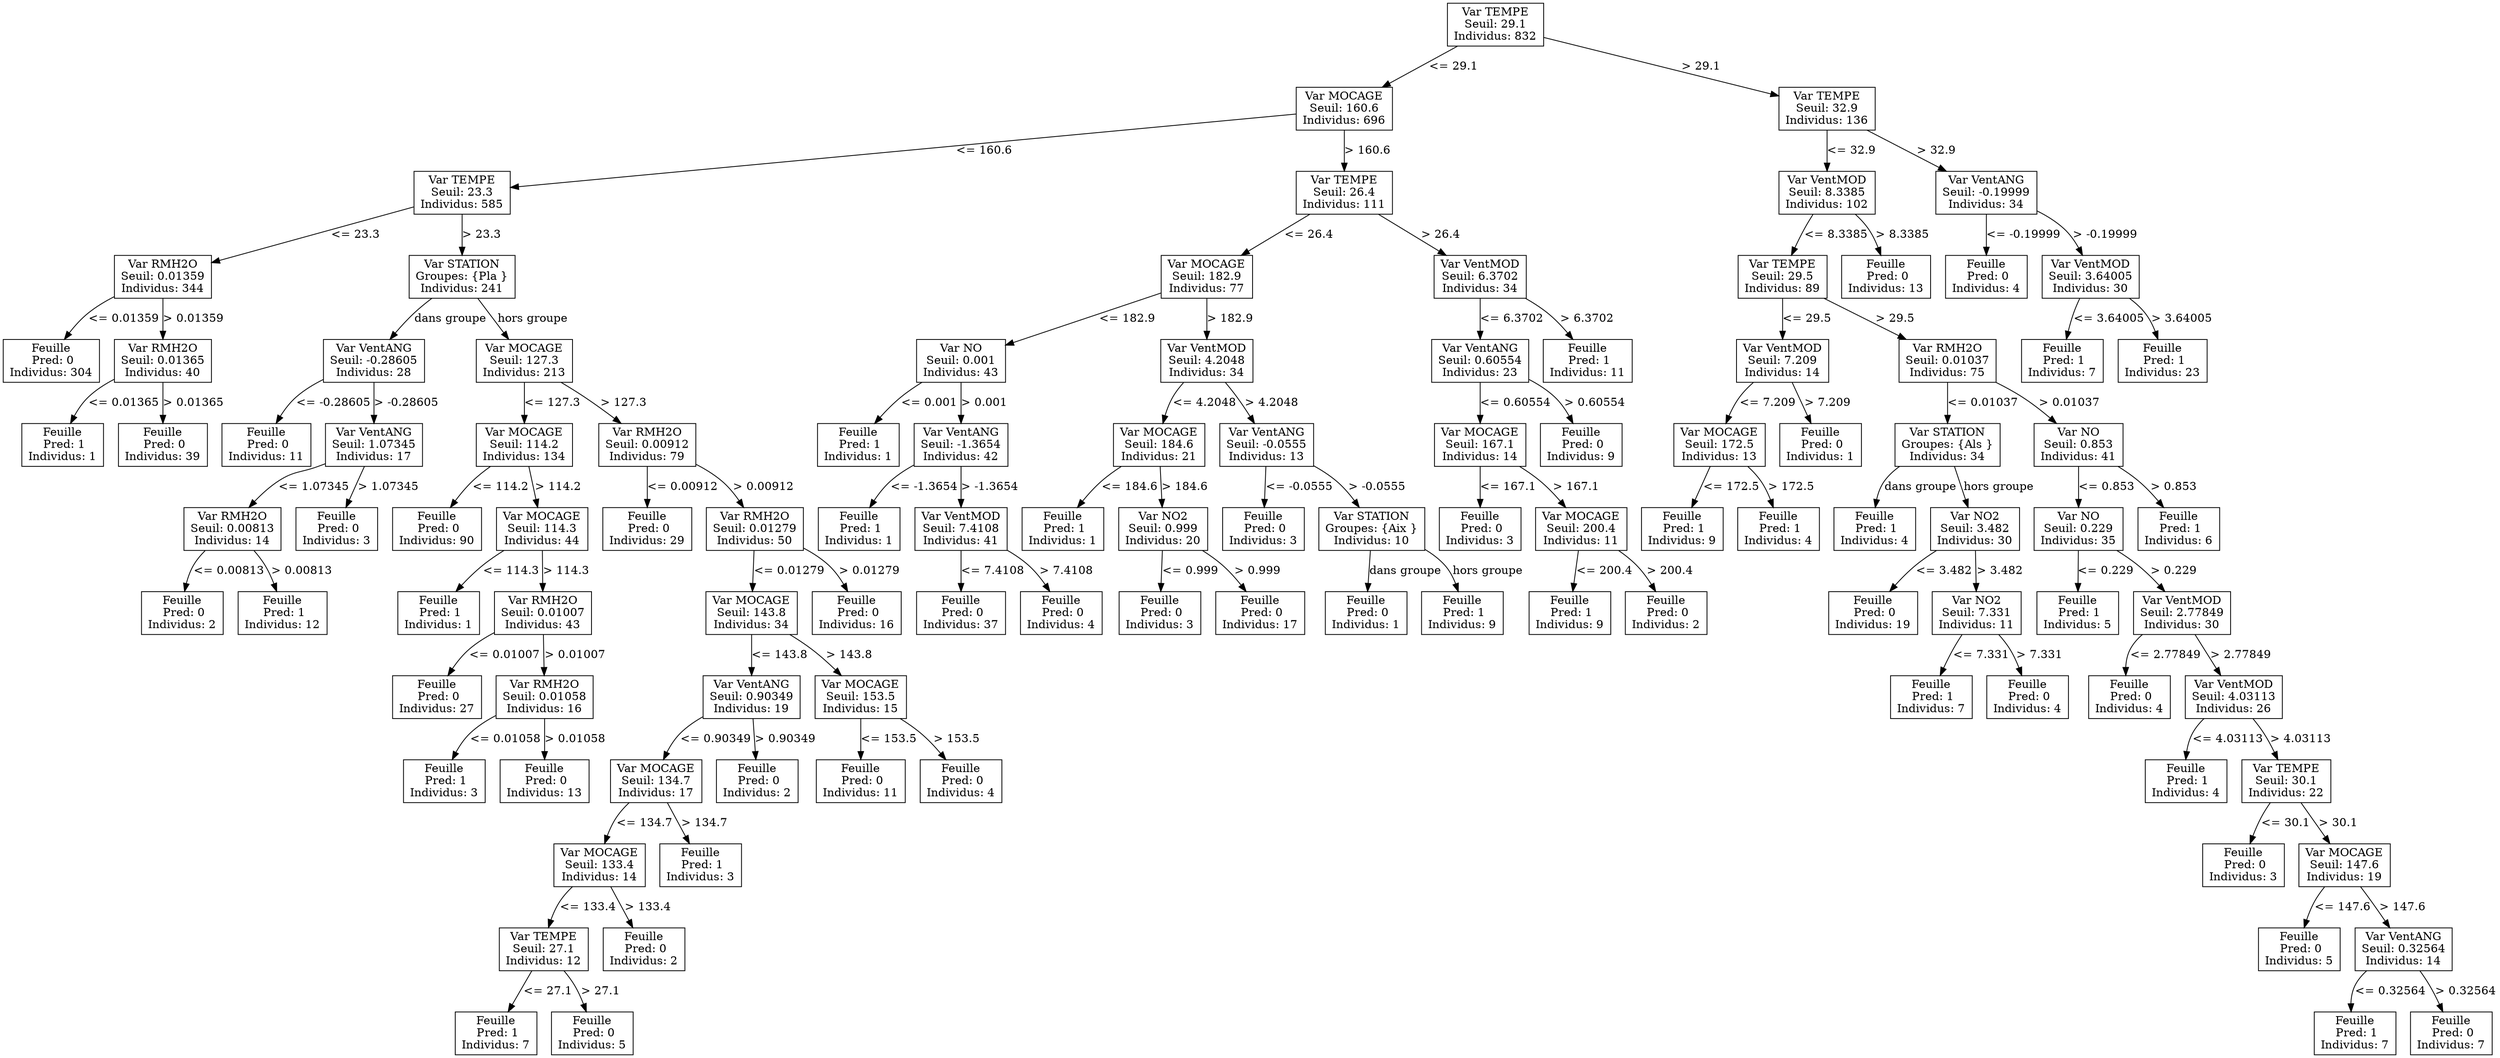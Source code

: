 digraph Arbre {
  node [shape=box];
  0 [label="Var TEMPE\nSeuil: 29.1\nIndividus: 832"];
  1 [label="Var MOCAGE\nSeuil: 160.6\nIndividus: 696"];
  2 [label="Var TEMPE\nSeuil: 23.3\nIndividus: 585"];
  3 [label="Var RMH2O\nSeuil: 0.01359\nIndividus: 344"];
  4 [label="Feuille\n Pred: 0\nIndividus: 304"];
  3 -> 4 [label="<= 0.01359"];
  5 [label="Var RMH2O\nSeuil: 0.01365\nIndividus: 40"];
  6 [label="Feuille\n Pred: 1\nIndividus: 1"];
  5 -> 6 [label="<= 0.01365"];
  7 [label="Feuille\n Pred: 0\nIndividus: 39"];
  5 -> 7 [label="> 0.01365"];
  3 -> 5 [label="> 0.01359"];
  2 -> 3 [label="<= 23.3"];
  8 [label="Var STATION\nGroupes: {Pla }\nIndividus: 241"];
  9 [label="Var VentANG\nSeuil: -0.28605\nIndividus: 28"];
  10 [label="Feuille\n Pred: 0\nIndividus: 11"];
  9 -> 10 [label="<= -0.28605"];
  11 [label="Var VentANG\nSeuil: 1.07345\nIndividus: 17"];
  12 [label="Var RMH2O\nSeuil: 0.00813\nIndividus: 14"];
  13 [label="Feuille\n Pred: 0\nIndividus: 2"];
  12 -> 13 [label="<= 0.00813"];
  14 [label="Feuille\n Pred: 1\nIndividus: 12"];
  12 -> 14 [label="> 0.00813"];
  11 -> 12 [label="<= 1.07345"];
  15 [label="Feuille\n Pred: 0\nIndividus: 3"];
  11 -> 15 [label="> 1.07345"];
  9 -> 11 [label="> -0.28605"];
  8 -> 9 [label="dans groupe"];
  16 [label="Var MOCAGE\nSeuil: 127.3\nIndividus: 213"];
  17 [label="Var MOCAGE\nSeuil: 114.2\nIndividus: 134"];
  18 [label="Feuille\n Pred: 0\nIndividus: 90"];
  17 -> 18 [label="<= 114.2"];
  19 [label="Var MOCAGE\nSeuil: 114.3\nIndividus: 44"];
  20 [label="Feuille\n Pred: 1\nIndividus: 1"];
  19 -> 20 [label="<= 114.3"];
  21 [label="Var RMH2O\nSeuil: 0.01007\nIndividus: 43"];
  22 [label="Feuille\n Pred: 0\nIndividus: 27"];
  21 -> 22 [label="<= 0.01007"];
  23 [label="Var RMH2O\nSeuil: 0.01058\nIndividus: 16"];
  24 [label="Feuille\n Pred: 1\nIndividus: 3"];
  23 -> 24 [label="<= 0.01058"];
  25 [label="Feuille\n Pred: 0\nIndividus: 13"];
  23 -> 25 [label="> 0.01058"];
  21 -> 23 [label="> 0.01007"];
  19 -> 21 [label="> 114.3"];
  17 -> 19 [label="> 114.2"];
  16 -> 17 [label="<= 127.3"];
  26 [label="Var RMH2O\nSeuil: 0.00912\nIndividus: 79"];
  27 [label="Feuille\n Pred: 0\nIndividus: 29"];
  26 -> 27 [label="<= 0.00912"];
  28 [label="Var RMH2O\nSeuil: 0.01279\nIndividus: 50"];
  29 [label="Var MOCAGE\nSeuil: 143.8\nIndividus: 34"];
  30 [label="Var VentANG\nSeuil: 0.90349\nIndividus: 19"];
  31 [label="Var MOCAGE\nSeuil: 134.7\nIndividus: 17"];
  32 [label="Var MOCAGE\nSeuil: 133.4\nIndividus: 14"];
  33 [label="Var TEMPE\nSeuil: 27.1\nIndividus: 12"];
  34 [label="Feuille\n Pred: 1\nIndividus: 7"];
  33 -> 34 [label="<= 27.1"];
  35 [label="Feuille\n Pred: 0\nIndividus: 5"];
  33 -> 35 [label="> 27.1"];
  32 -> 33 [label="<= 133.4"];
  36 [label="Feuille\n Pred: 0\nIndividus: 2"];
  32 -> 36 [label="> 133.4"];
  31 -> 32 [label="<= 134.7"];
  37 [label="Feuille\n Pred: 1\nIndividus: 3"];
  31 -> 37 [label="> 134.7"];
  30 -> 31 [label="<= 0.90349"];
  38 [label="Feuille\n Pred: 0\nIndividus: 2"];
  30 -> 38 [label="> 0.90349"];
  29 -> 30 [label="<= 143.8"];
  39 [label="Var MOCAGE\nSeuil: 153.5\nIndividus: 15"];
  40 [label="Feuille\n Pred: 0\nIndividus: 11"];
  39 -> 40 [label="<= 153.5"];
  41 [label="Feuille\n Pred: 0\nIndividus: 4"];
  39 -> 41 [label="> 153.5"];
  29 -> 39 [label="> 143.8"];
  28 -> 29 [label="<= 0.01279"];
  42 [label="Feuille\n Pred: 0\nIndividus: 16"];
  28 -> 42 [label="> 0.01279"];
  26 -> 28 [label="> 0.00912"];
  16 -> 26 [label="> 127.3"];
  8 -> 16 [label="hors groupe"];
  2 -> 8 [label="> 23.3"];
  1 -> 2 [label="<= 160.6"];
  43 [label="Var TEMPE\nSeuil: 26.4\nIndividus: 111"];
  44 [label="Var MOCAGE\nSeuil: 182.9\nIndividus: 77"];
  45 [label="Var NO\nSeuil: 0.001\nIndividus: 43"];
  46 [label="Feuille\n Pred: 1\nIndividus: 1"];
  45 -> 46 [label="<= 0.001"];
  47 [label="Var VentANG\nSeuil: -1.3654\nIndividus: 42"];
  48 [label="Feuille\n Pred: 1\nIndividus: 1"];
  47 -> 48 [label="<= -1.3654"];
  49 [label="Var VentMOD\nSeuil: 7.4108\nIndividus: 41"];
  50 [label="Feuille\n Pred: 0\nIndividus: 37"];
  49 -> 50 [label="<= 7.4108"];
  51 [label="Feuille\n Pred: 0\nIndividus: 4"];
  49 -> 51 [label="> 7.4108"];
  47 -> 49 [label="> -1.3654"];
  45 -> 47 [label="> 0.001"];
  44 -> 45 [label="<= 182.9"];
  52 [label="Var VentMOD\nSeuil: 4.2048\nIndividus: 34"];
  53 [label="Var MOCAGE\nSeuil: 184.6\nIndividus: 21"];
  54 [label="Feuille\n Pred: 1\nIndividus: 1"];
  53 -> 54 [label="<= 184.6"];
  55 [label="Var NO2\nSeuil: 0.999\nIndividus: 20"];
  56 [label="Feuille\n Pred: 0\nIndividus: 3"];
  55 -> 56 [label="<= 0.999"];
  57 [label="Feuille\n Pred: 0\nIndividus: 17"];
  55 -> 57 [label="> 0.999"];
  53 -> 55 [label="> 184.6"];
  52 -> 53 [label="<= 4.2048"];
  58 [label="Var VentANG\nSeuil: -0.0555\nIndividus: 13"];
  59 [label="Feuille\n Pred: 0\nIndividus: 3"];
  58 -> 59 [label="<= -0.0555"];
  60 [label="Var STATION\nGroupes: {Aix }\nIndividus: 10"];
  61 [label="Feuille\n Pred: 0\nIndividus: 1"];
  60 -> 61 [label="dans groupe"];
  62 [label="Feuille\n Pred: 1\nIndividus: 9"];
  60 -> 62 [label="hors groupe"];
  58 -> 60 [label="> -0.0555"];
  52 -> 58 [label="> 4.2048"];
  44 -> 52 [label="> 182.9"];
  43 -> 44 [label="<= 26.4"];
  63 [label="Var VentMOD\nSeuil: 6.3702\nIndividus: 34"];
  64 [label="Var VentANG\nSeuil: 0.60554\nIndividus: 23"];
  65 [label="Var MOCAGE\nSeuil: 167.1\nIndividus: 14"];
  66 [label="Feuille\n Pred: 0\nIndividus: 3"];
  65 -> 66 [label="<= 167.1"];
  67 [label="Var MOCAGE\nSeuil: 200.4\nIndividus: 11"];
  68 [label="Feuille\n Pred: 1\nIndividus: 9"];
  67 -> 68 [label="<= 200.4"];
  69 [label="Feuille\n Pred: 0\nIndividus: 2"];
  67 -> 69 [label="> 200.4"];
  65 -> 67 [label="> 167.1"];
  64 -> 65 [label="<= 0.60554"];
  70 [label="Feuille\n Pred: 0\nIndividus: 9"];
  64 -> 70 [label="> 0.60554"];
  63 -> 64 [label="<= 6.3702"];
  71 [label="Feuille\n Pred: 1\nIndividus: 11"];
  63 -> 71 [label="> 6.3702"];
  43 -> 63 [label="> 26.4"];
  1 -> 43 [label="> 160.6"];
  0 -> 1 [label="<= 29.1"];
  72 [label="Var TEMPE\nSeuil: 32.9\nIndividus: 136"];
  73 [label="Var VentMOD\nSeuil: 8.3385\nIndividus: 102"];
  74 [label="Var TEMPE\nSeuil: 29.5\nIndividus: 89"];
  75 [label="Var VentMOD\nSeuil: 7.209\nIndividus: 14"];
  76 [label="Var MOCAGE\nSeuil: 172.5\nIndividus: 13"];
  77 [label="Feuille\n Pred: 1\nIndividus: 9"];
  76 -> 77 [label="<= 172.5"];
  78 [label="Feuille\n Pred: 1\nIndividus: 4"];
  76 -> 78 [label="> 172.5"];
  75 -> 76 [label="<= 7.209"];
  79 [label="Feuille\n Pred: 0\nIndividus: 1"];
  75 -> 79 [label="> 7.209"];
  74 -> 75 [label="<= 29.5"];
  80 [label="Var RMH2O\nSeuil: 0.01037\nIndividus: 75"];
  81 [label="Var STATION\nGroupes: {Als }\nIndividus: 34"];
  82 [label="Feuille\n Pred: 1\nIndividus: 4"];
  81 -> 82 [label="dans groupe"];
  83 [label="Var NO2\nSeuil: 3.482\nIndividus: 30"];
  84 [label="Feuille\n Pred: 0\nIndividus: 19"];
  83 -> 84 [label="<= 3.482"];
  85 [label="Var NO2\nSeuil: 7.331\nIndividus: 11"];
  86 [label="Feuille\n Pred: 1\nIndividus: 7"];
  85 -> 86 [label="<= 7.331"];
  87 [label="Feuille\n Pred: 0\nIndividus: 4"];
  85 -> 87 [label="> 7.331"];
  83 -> 85 [label="> 3.482"];
  81 -> 83 [label="hors groupe"];
  80 -> 81 [label="<= 0.01037"];
  88 [label="Var NO\nSeuil: 0.853\nIndividus: 41"];
  89 [label="Var NO\nSeuil: 0.229\nIndividus: 35"];
  90 [label="Feuille\n Pred: 1\nIndividus: 5"];
  89 -> 90 [label="<= 0.229"];
  91 [label="Var VentMOD\nSeuil: 2.77849\nIndividus: 30"];
  92 [label="Feuille\n Pred: 0\nIndividus: 4"];
  91 -> 92 [label="<= 2.77849"];
  93 [label="Var VentMOD\nSeuil: 4.03113\nIndividus: 26"];
  94 [label="Feuille\n Pred: 1\nIndividus: 4"];
  93 -> 94 [label="<= 4.03113"];
  95 [label="Var TEMPE\nSeuil: 30.1\nIndividus: 22"];
  96 [label="Feuille\n Pred: 0\nIndividus: 3"];
  95 -> 96 [label="<= 30.1"];
  97 [label="Var MOCAGE\nSeuil: 147.6\nIndividus: 19"];
  98 [label="Feuille\n Pred: 0\nIndividus: 5"];
  97 -> 98 [label="<= 147.6"];
  99 [label="Var VentANG\nSeuil: 0.32564\nIndividus: 14"];
  100 [label="Feuille\n Pred: 1\nIndividus: 7"];
  99 -> 100 [label="<= 0.32564"];
  101 [label="Feuille\n Pred: 0\nIndividus: 7"];
  99 -> 101 [label="> 0.32564"];
  97 -> 99 [label="> 147.6"];
  95 -> 97 [label="> 30.1"];
  93 -> 95 [label="> 4.03113"];
  91 -> 93 [label="> 2.77849"];
  89 -> 91 [label="> 0.229"];
  88 -> 89 [label="<= 0.853"];
  102 [label="Feuille\n Pred: 1\nIndividus: 6"];
  88 -> 102 [label="> 0.853"];
  80 -> 88 [label="> 0.01037"];
  74 -> 80 [label="> 29.5"];
  73 -> 74 [label="<= 8.3385"];
  103 [label="Feuille\n Pred: 0\nIndividus: 13"];
  73 -> 103 [label="> 8.3385"];
  72 -> 73 [label="<= 32.9"];
  104 [label="Var VentANG\nSeuil: -0.19999\nIndividus: 34"];
  105 [label="Feuille\n Pred: 0\nIndividus: 4"];
  104 -> 105 [label="<= -0.19999"];
  106 [label="Var VentMOD\nSeuil: 3.64005\nIndividus: 30"];
  107 [label="Feuille\n Pred: 1\nIndividus: 7"];
  106 -> 107 [label="<= 3.64005"];
  108 [label="Feuille\n Pred: 1\nIndividus: 23"];
  106 -> 108 [label="> 3.64005"];
  104 -> 106 [label="> -0.19999"];
  72 -> 104 [label="> 32.9"];
  0 -> 72 [label="> 29.1"];
}
